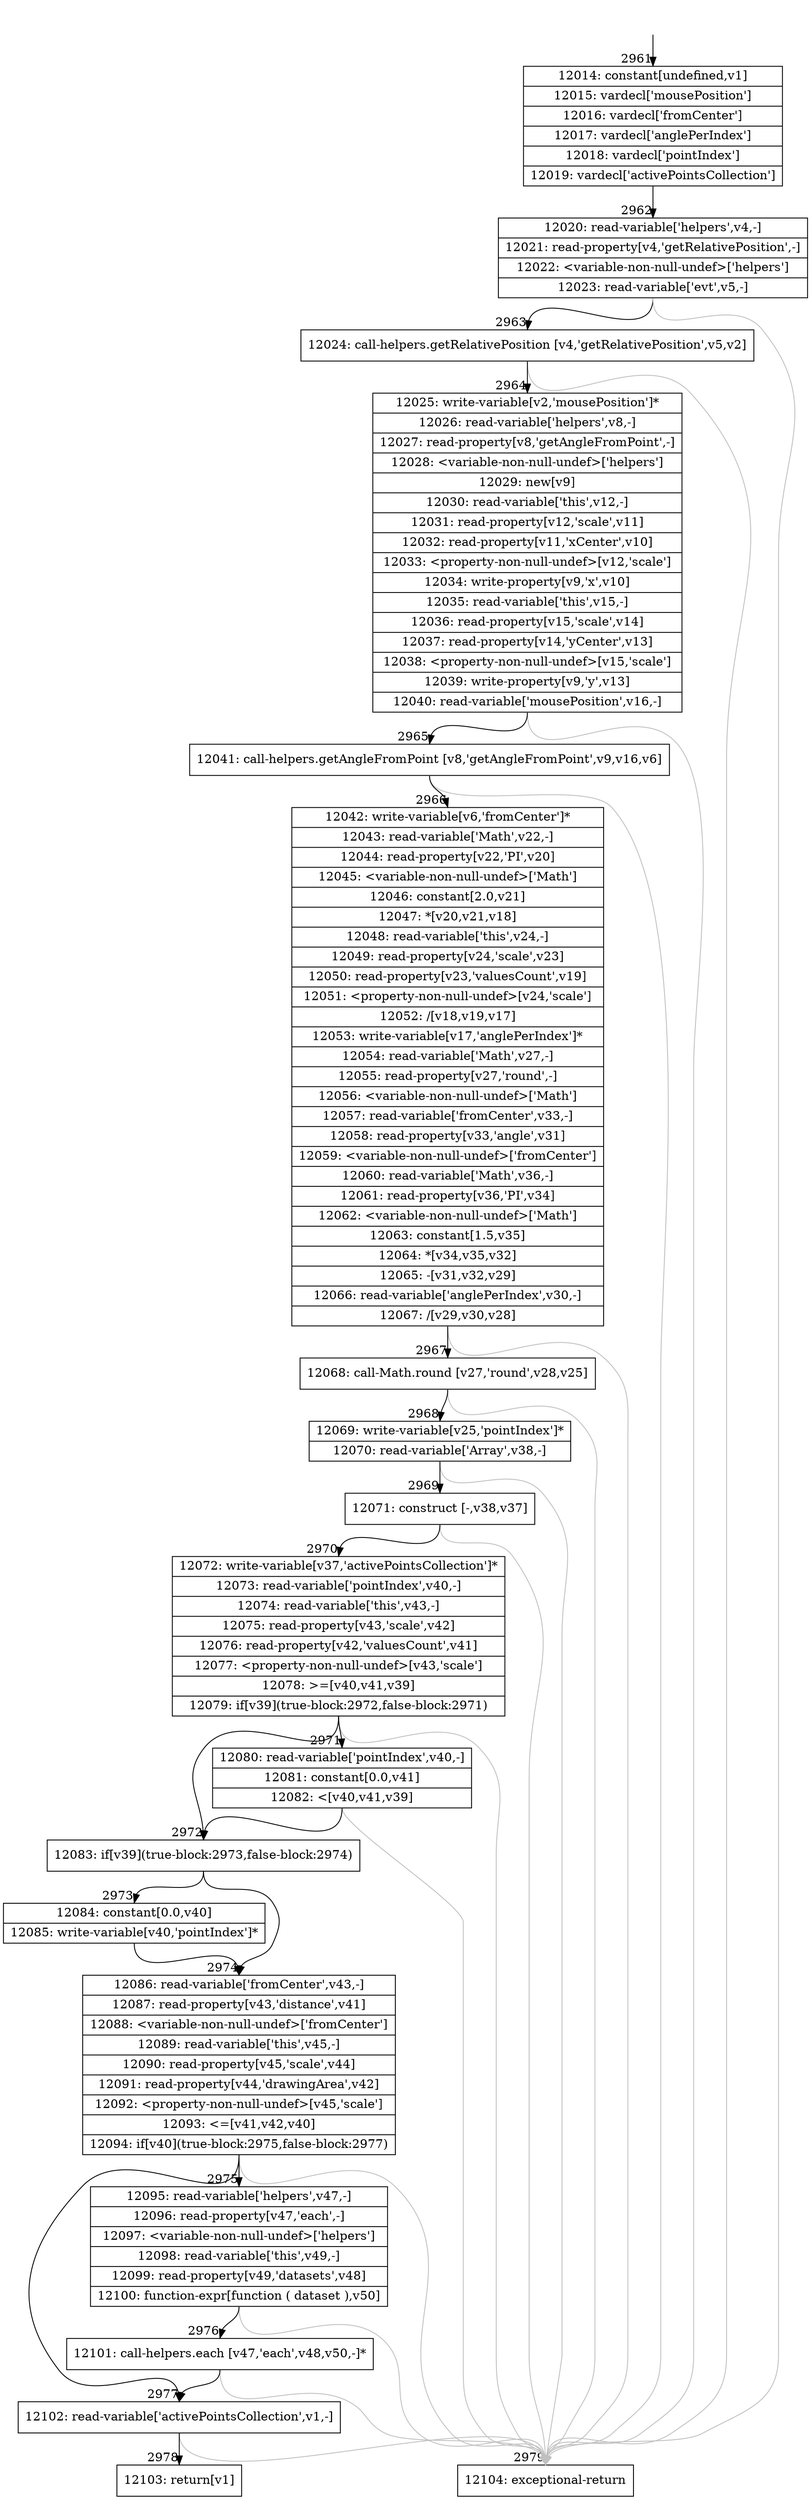 digraph {
rankdir="TD"
BB_entry280[shape=none,label=""];
BB_entry280 -> BB2961 [tailport=s, headport=n, headlabel="    2961"]
BB2961 [shape=record label="{12014: constant[undefined,v1]|12015: vardecl['mousePosition']|12016: vardecl['fromCenter']|12017: vardecl['anglePerIndex']|12018: vardecl['pointIndex']|12019: vardecl['activePointsCollection']}" ] 
BB2961 -> BB2962 [tailport=s, headport=n, headlabel="      2962"]
BB2962 [shape=record label="{12020: read-variable['helpers',v4,-]|12021: read-property[v4,'getRelativePosition',-]|12022: \<variable-non-null-undef\>['helpers']|12023: read-variable['evt',v5,-]}" ] 
BB2962 -> BB2963 [tailport=s, headport=n, headlabel="      2963"]
BB2962 -> BB2979 [tailport=s, headport=n, color=gray, headlabel="      2979"]
BB2963 [shape=record label="{12024: call-helpers.getRelativePosition [v4,'getRelativePosition',v5,v2]}" ] 
BB2963 -> BB2964 [tailport=s, headport=n, headlabel="      2964"]
BB2963 -> BB2979 [tailport=s, headport=n, color=gray]
BB2964 [shape=record label="{12025: write-variable[v2,'mousePosition']*|12026: read-variable['helpers',v8,-]|12027: read-property[v8,'getAngleFromPoint',-]|12028: \<variable-non-null-undef\>['helpers']|12029: new[v9]|12030: read-variable['this',v12,-]|12031: read-property[v12,'scale',v11]|12032: read-property[v11,'xCenter',v10]|12033: \<property-non-null-undef\>[v12,'scale']|12034: write-property[v9,'x',v10]|12035: read-variable['this',v15,-]|12036: read-property[v15,'scale',v14]|12037: read-property[v14,'yCenter',v13]|12038: \<property-non-null-undef\>[v15,'scale']|12039: write-property[v9,'y',v13]|12040: read-variable['mousePosition',v16,-]}" ] 
BB2964 -> BB2965 [tailport=s, headport=n, headlabel="      2965"]
BB2964 -> BB2979 [tailport=s, headport=n, color=gray]
BB2965 [shape=record label="{12041: call-helpers.getAngleFromPoint [v8,'getAngleFromPoint',v9,v16,v6]}" ] 
BB2965 -> BB2966 [tailport=s, headport=n, headlabel="      2966"]
BB2965 -> BB2979 [tailport=s, headport=n, color=gray]
BB2966 [shape=record label="{12042: write-variable[v6,'fromCenter']*|12043: read-variable['Math',v22,-]|12044: read-property[v22,'PI',v20]|12045: \<variable-non-null-undef\>['Math']|12046: constant[2.0,v21]|12047: *[v20,v21,v18]|12048: read-variable['this',v24,-]|12049: read-property[v24,'scale',v23]|12050: read-property[v23,'valuesCount',v19]|12051: \<property-non-null-undef\>[v24,'scale']|12052: /[v18,v19,v17]|12053: write-variable[v17,'anglePerIndex']*|12054: read-variable['Math',v27,-]|12055: read-property[v27,'round',-]|12056: \<variable-non-null-undef\>['Math']|12057: read-variable['fromCenter',v33,-]|12058: read-property[v33,'angle',v31]|12059: \<variable-non-null-undef\>['fromCenter']|12060: read-variable['Math',v36,-]|12061: read-property[v36,'PI',v34]|12062: \<variable-non-null-undef\>['Math']|12063: constant[1.5,v35]|12064: *[v34,v35,v32]|12065: -[v31,v32,v29]|12066: read-variable['anglePerIndex',v30,-]|12067: /[v29,v30,v28]}" ] 
BB2966 -> BB2967 [tailport=s, headport=n, headlabel="      2967"]
BB2966 -> BB2979 [tailport=s, headport=n, color=gray]
BB2967 [shape=record label="{12068: call-Math.round [v27,'round',v28,v25]}" ] 
BB2967 -> BB2968 [tailport=s, headport=n, headlabel="      2968"]
BB2967 -> BB2979 [tailport=s, headport=n, color=gray]
BB2968 [shape=record label="{12069: write-variable[v25,'pointIndex']*|12070: read-variable['Array',v38,-]}" ] 
BB2968 -> BB2969 [tailport=s, headport=n, headlabel="      2969"]
BB2968 -> BB2979 [tailport=s, headport=n, color=gray]
BB2969 [shape=record label="{12071: construct [-,v38,v37]}" ] 
BB2969 -> BB2970 [tailport=s, headport=n, headlabel="      2970"]
BB2969 -> BB2979 [tailport=s, headport=n, color=gray]
BB2970 [shape=record label="{12072: write-variable[v37,'activePointsCollection']*|12073: read-variable['pointIndex',v40,-]|12074: read-variable['this',v43,-]|12075: read-property[v43,'scale',v42]|12076: read-property[v42,'valuesCount',v41]|12077: \<property-non-null-undef\>[v43,'scale']|12078: \>=[v40,v41,v39]|12079: if[v39](true-block:2972,false-block:2971)}" ] 
BB2970 -> BB2972 [tailport=s, headport=n, headlabel="      2972"]
BB2970 -> BB2971 [tailport=s, headport=n, headlabel="      2971"]
BB2970 -> BB2979 [tailport=s, headport=n, color=gray]
BB2971 [shape=record label="{12080: read-variable['pointIndex',v40,-]|12081: constant[0.0,v41]|12082: \<[v40,v41,v39]}" ] 
BB2971 -> BB2972 [tailport=s, headport=n]
BB2971 -> BB2979 [tailport=s, headport=n, color=gray]
BB2972 [shape=record label="{12083: if[v39](true-block:2973,false-block:2974)}" ] 
BB2972 -> BB2973 [tailport=s, headport=n, headlabel="      2973"]
BB2972 -> BB2974 [tailport=s, headport=n, headlabel="      2974"]
BB2973 [shape=record label="{12084: constant[0.0,v40]|12085: write-variable[v40,'pointIndex']*}" ] 
BB2973 -> BB2974 [tailport=s, headport=n]
BB2974 [shape=record label="{12086: read-variable['fromCenter',v43,-]|12087: read-property[v43,'distance',v41]|12088: \<variable-non-null-undef\>['fromCenter']|12089: read-variable['this',v45,-]|12090: read-property[v45,'scale',v44]|12091: read-property[v44,'drawingArea',v42]|12092: \<property-non-null-undef\>[v45,'scale']|12093: \<=[v41,v42,v40]|12094: if[v40](true-block:2975,false-block:2977)}" ] 
BB2974 -> BB2975 [tailport=s, headport=n, headlabel="      2975"]
BB2974 -> BB2977 [tailport=s, headport=n, headlabel="      2977"]
BB2974 -> BB2979 [tailport=s, headport=n, color=gray]
BB2975 [shape=record label="{12095: read-variable['helpers',v47,-]|12096: read-property[v47,'each',-]|12097: \<variable-non-null-undef\>['helpers']|12098: read-variable['this',v49,-]|12099: read-property[v49,'datasets',v48]|12100: function-expr[function ( dataset ),v50]}" ] 
BB2975 -> BB2976 [tailport=s, headport=n, headlabel="      2976"]
BB2975 -> BB2979 [tailport=s, headport=n, color=gray]
BB2976 [shape=record label="{12101: call-helpers.each [v47,'each',v48,v50,-]*}" ] 
BB2976 -> BB2977 [tailport=s, headport=n]
BB2976 -> BB2979 [tailport=s, headport=n, color=gray]
BB2977 [shape=record label="{12102: read-variable['activePointsCollection',v1,-]}" ] 
BB2977 -> BB2978 [tailport=s, headport=n, headlabel="      2978"]
BB2977 -> BB2979 [tailport=s, headport=n, color=gray]
BB2978 [shape=record label="{12103: return[v1]}" ] 
BB2979 [shape=record label="{12104: exceptional-return}" ] 
//#$~ 3298
}
